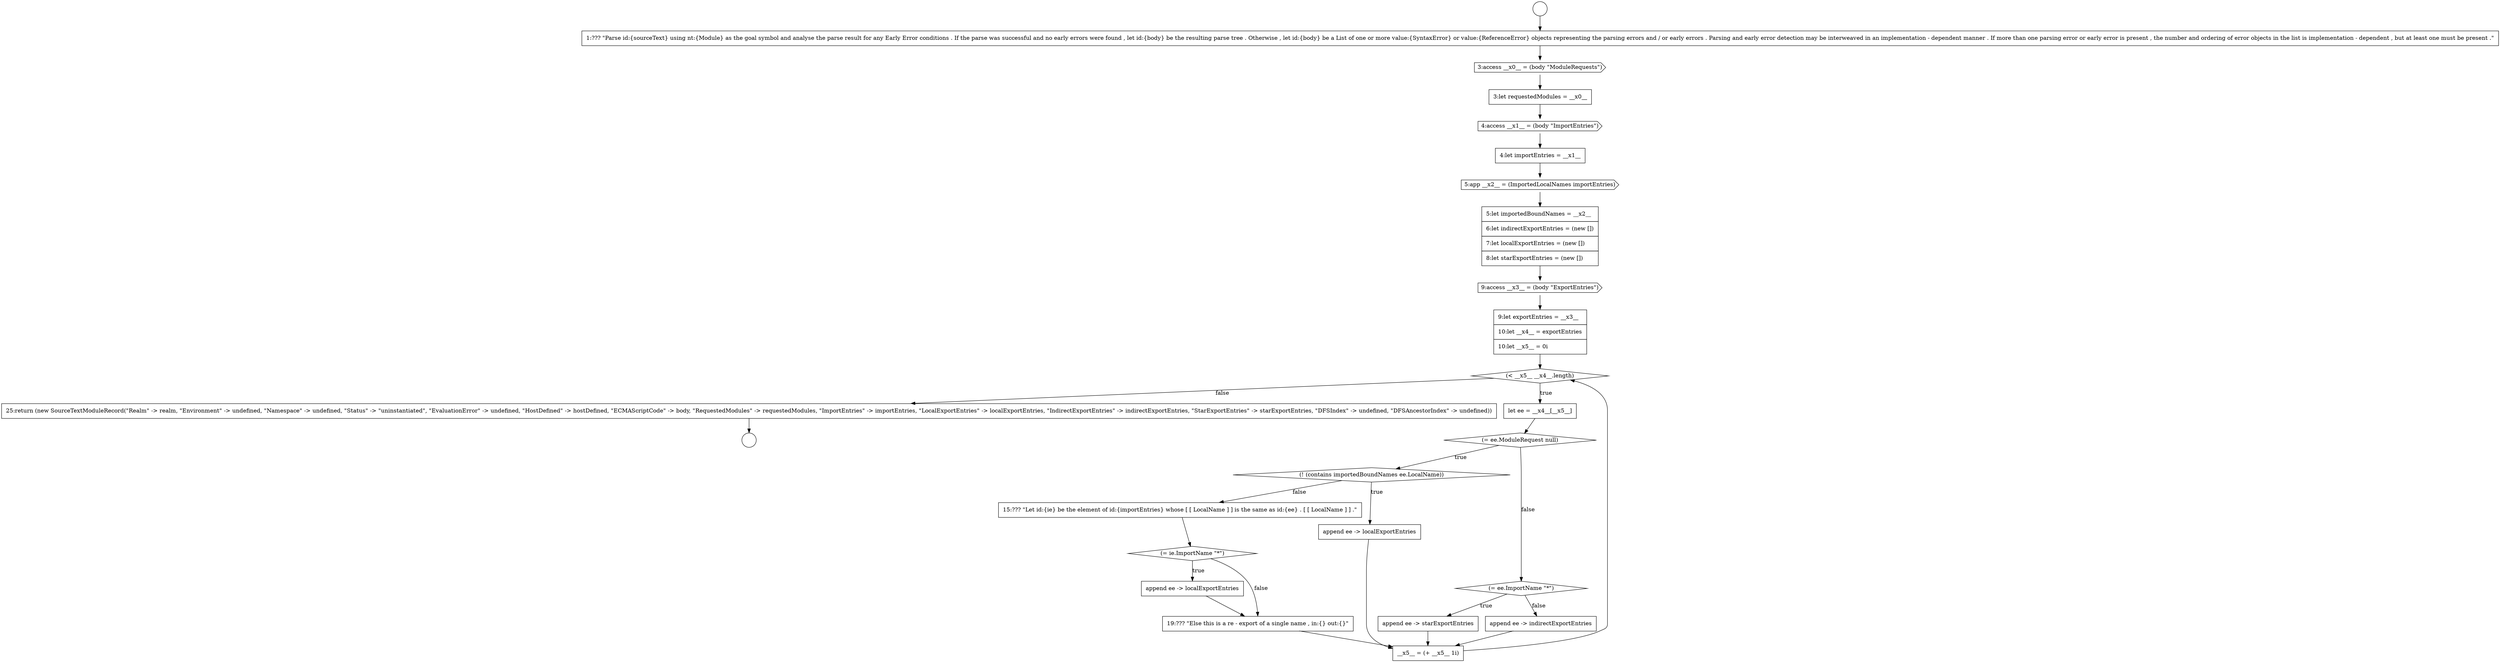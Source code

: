 digraph {
  node0 [shape=circle label=" " color="black" fillcolor="white" style=filled]
  node5 [shape=cds, label=<<font color="black">4:access __x1__ = (body &quot;ImportEntries&quot;)</font>> color="black" fillcolor="white" style=filled]
  node10 [shape=none, margin=0, label=<<font color="black">
    <table border="0" cellborder="1" cellspacing="0" cellpadding="10">
      <tr><td align="left">9:let exportEntries = __x3__</td></tr>
      <tr><td align="left">10:let __x4__ = exportEntries</td></tr>
      <tr><td align="left">10:let __x5__ = 0i</td></tr>
    </table>
  </font>> color="black" fillcolor="white" style=filled]
  node24 [shape=none, margin=0, label=<<font color="black">
    <table border="0" cellborder="1" cellspacing="0" cellpadding="10">
      <tr><td align="left">25:return (new SourceTextModuleRecord(&quot;Realm&quot; -&gt; realm, &quot;Environment&quot; -&gt; undefined, &quot;Namespace&quot; -&gt; undefined, &quot;Status&quot; -&gt; &quot;uninstantiated&quot;, &quot;EvaluationError&quot; -&gt; undefined, &quot;HostDefined&quot; -&gt; hostDefined, &quot;ECMAScriptCode&quot; -&gt; body, &quot;RequestedModules&quot; -&gt; requestedModules, &quot;ImportEntries&quot; -&gt; importEntries, &quot;LocalExportEntries&quot; -&gt; localExportEntries, &quot;IndirectExportEntries&quot; -&gt; indirectExportEntries, &quot;StarExportEntries&quot; -&gt; starExportEntries, &quot;DFSIndex&quot; -&gt; undefined, &quot;DFSAncestorIndex&quot; -&gt; undefined))</td></tr>
    </table>
  </font>> color="black" fillcolor="white" style=filled]
  node14 [shape=diamond, label=<<font color="black">(! (contains importedBoundNames ee.LocalName))</font>> color="black" fillcolor="white" style=filled]
  node20 [shape=diamond, label=<<font color="black">(= ee.ImportName &quot;*&quot;)</font>> color="black" fillcolor="white" style=filled]
  node1 [shape=circle label=" " color="black" fillcolor="white" style=filled]
  node6 [shape=none, margin=0, label=<<font color="black">
    <table border="0" cellborder="1" cellspacing="0" cellpadding="10">
      <tr><td align="left">4:let importEntries = __x1__</td></tr>
    </table>
  </font>> color="black" fillcolor="white" style=filled]
  node21 [shape=none, margin=0, label=<<font color="black">
    <table border="0" cellborder="1" cellspacing="0" cellpadding="10">
      <tr><td align="left">append ee -&gt; starExportEntries</td></tr>
    </table>
  </font>> color="black" fillcolor="white" style=filled]
  node9 [shape=cds, label=<<font color="black">9:access __x3__ = (body &quot;ExportEntries&quot;)</font>> color="black" fillcolor="white" style=filled]
  node13 [shape=diamond, label=<<font color="black">(= ee.ModuleRequest null)</font>> color="black" fillcolor="white" style=filled]
  node2 [shape=none, margin=0, label=<<font color="black">
    <table border="0" cellborder="1" cellspacing="0" cellpadding="10">
      <tr><td align="left">1:??? &quot;Parse id:{sourceText} using nt:{Module} as the goal symbol and analyse the parse result for any Early Error conditions . If the parse was successful and no early errors were found , let id:{body} be the resulting parse tree . Otherwise , let id:{body} be a List of one or more value:{SyntaxError} or value:{ReferenceError} objects representing the parsing errors and / or early errors . Parsing and early error detection may be interweaved in an implementation - dependent manner . If more than one parsing error or early error is present , the number and ordering of error objects in the list is implementation - dependent , but at least one must be present .&quot;</td></tr>
    </table>
  </font>> color="black" fillcolor="white" style=filled]
  node17 [shape=diamond, label=<<font color="black">(= ie.ImportName &quot;*&quot;)</font>> color="black" fillcolor="white" style=filled]
  node22 [shape=none, margin=0, label=<<font color="black">
    <table border="0" cellborder="1" cellspacing="0" cellpadding="10">
      <tr><td align="left">append ee -&gt; indirectExportEntries</td></tr>
    </table>
  </font>> color="black" fillcolor="white" style=filled]
  node12 [shape=none, margin=0, label=<<font color="black">
    <table border="0" cellborder="1" cellspacing="0" cellpadding="10">
      <tr><td align="left">let ee = __x4__[__x5__]</td></tr>
    </table>
  </font>> color="black" fillcolor="white" style=filled]
  node7 [shape=cds, label=<<font color="black">5:app __x2__ = (ImportedLocalNames importEntries)</font>> color="black" fillcolor="white" style=filled]
  node3 [shape=cds, label=<<font color="black">3:access __x0__ = (body &quot;ModuleRequests&quot;)</font>> color="black" fillcolor="white" style=filled]
  node18 [shape=none, margin=0, label=<<font color="black">
    <table border="0" cellborder="1" cellspacing="0" cellpadding="10">
      <tr><td align="left">append ee -&gt; localExportEntries</td></tr>
    </table>
  </font>> color="black" fillcolor="white" style=filled]
  node16 [shape=none, margin=0, label=<<font color="black">
    <table border="0" cellborder="1" cellspacing="0" cellpadding="10">
      <tr><td align="left">15:??? &quot;Let id:{ie} be the element of id:{importEntries} whose [ [ LocalName ] ] is the same as id:{ee} . [ [ LocalName ] ] .&quot;</td></tr>
    </table>
  </font>> color="black" fillcolor="white" style=filled]
  node11 [shape=diamond, label=<<font color="black">(&lt; __x5__ __x4__.length)</font>> color="black" fillcolor="white" style=filled]
  node23 [shape=none, margin=0, label=<<font color="black">
    <table border="0" cellborder="1" cellspacing="0" cellpadding="10">
      <tr><td align="left">__x5__ = (+ __x5__ 1i)</td></tr>
    </table>
  </font>> color="black" fillcolor="white" style=filled]
  node8 [shape=none, margin=0, label=<<font color="black">
    <table border="0" cellborder="1" cellspacing="0" cellpadding="10">
      <tr><td align="left">5:let importedBoundNames = __x2__</td></tr>
      <tr><td align="left">6:let indirectExportEntries = (new [])</td></tr>
      <tr><td align="left">7:let localExportEntries = (new [])</td></tr>
      <tr><td align="left">8:let starExportEntries = (new [])</td></tr>
    </table>
  </font>> color="black" fillcolor="white" style=filled]
  node19 [shape=none, margin=0, label=<<font color="black">
    <table border="0" cellborder="1" cellspacing="0" cellpadding="10">
      <tr><td align="left">19:??? &quot;Else this is a re - export of a single name , in:{} out:{}&quot;</td></tr>
    </table>
  </font>> color="black" fillcolor="white" style=filled]
  node4 [shape=none, margin=0, label=<<font color="black">
    <table border="0" cellborder="1" cellspacing="0" cellpadding="10">
      <tr><td align="left">3:let requestedModules = __x0__</td></tr>
    </table>
  </font>> color="black" fillcolor="white" style=filled]
  node15 [shape=none, margin=0, label=<<font color="black">
    <table border="0" cellborder="1" cellspacing="0" cellpadding="10">
      <tr><td align="left">append ee -&gt; localExportEntries</td></tr>
    </table>
  </font>> color="black" fillcolor="white" style=filled]
  node2 -> node3 [ color="black"]
  node12 -> node13 [ color="black"]
  node0 -> node2 [ color="black"]
  node9 -> node10 [ color="black"]
  node13 -> node14 [label=<<font color="black">true</font>> color="black"]
  node13 -> node20 [label=<<font color="black">false</font>> color="black"]
  node11 -> node12 [label=<<font color="black">true</font>> color="black"]
  node11 -> node24 [label=<<font color="black">false</font>> color="black"]
  node10 -> node11 [ color="black"]
  node8 -> node9 [ color="black"]
  node16 -> node17 [ color="black"]
  node15 -> node23 [ color="black"]
  node21 -> node23 [ color="black"]
  node23 -> node11 [ color="black"]
  node5 -> node6 [ color="black"]
  node3 -> node4 [ color="black"]
  node7 -> node8 [ color="black"]
  node18 -> node19 [ color="black"]
  node22 -> node23 [ color="black"]
  node6 -> node7 [ color="black"]
  node24 -> node1 [ color="black"]
  node19 -> node23 [ color="black"]
  node20 -> node21 [label=<<font color="black">true</font>> color="black"]
  node20 -> node22 [label=<<font color="black">false</font>> color="black"]
  node4 -> node5 [ color="black"]
  node14 -> node15 [label=<<font color="black">true</font>> color="black"]
  node14 -> node16 [label=<<font color="black">false</font>> color="black"]
  node17 -> node18 [label=<<font color="black">true</font>> color="black"]
  node17 -> node19 [label=<<font color="black">false</font>> color="black"]
}
